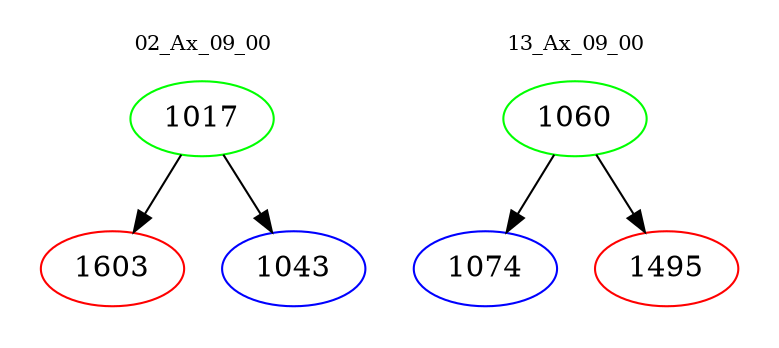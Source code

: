 digraph{
subgraph cluster_0 {
color = white
label = "02_Ax_09_00";
fontsize=10;
T0_1017 [label="1017", color="green"]
T0_1017 -> T0_1603 [color="black"]
T0_1603 [label="1603", color="red"]
T0_1017 -> T0_1043 [color="black"]
T0_1043 [label="1043", color="blue"]
}
subgraph cluster_1 {
color = white
label = "13_Ax_09_00";
fontsize=10;
T1_1060 [label="1060", color="green"]
T1_1060 -> T1_1074 [color="black"]
T1_1074 [label="1074", color="blue"]
T1_1060 -> T1_1495 [color="black"]
T1_1495 [label="1495", color="red"]
}
}
